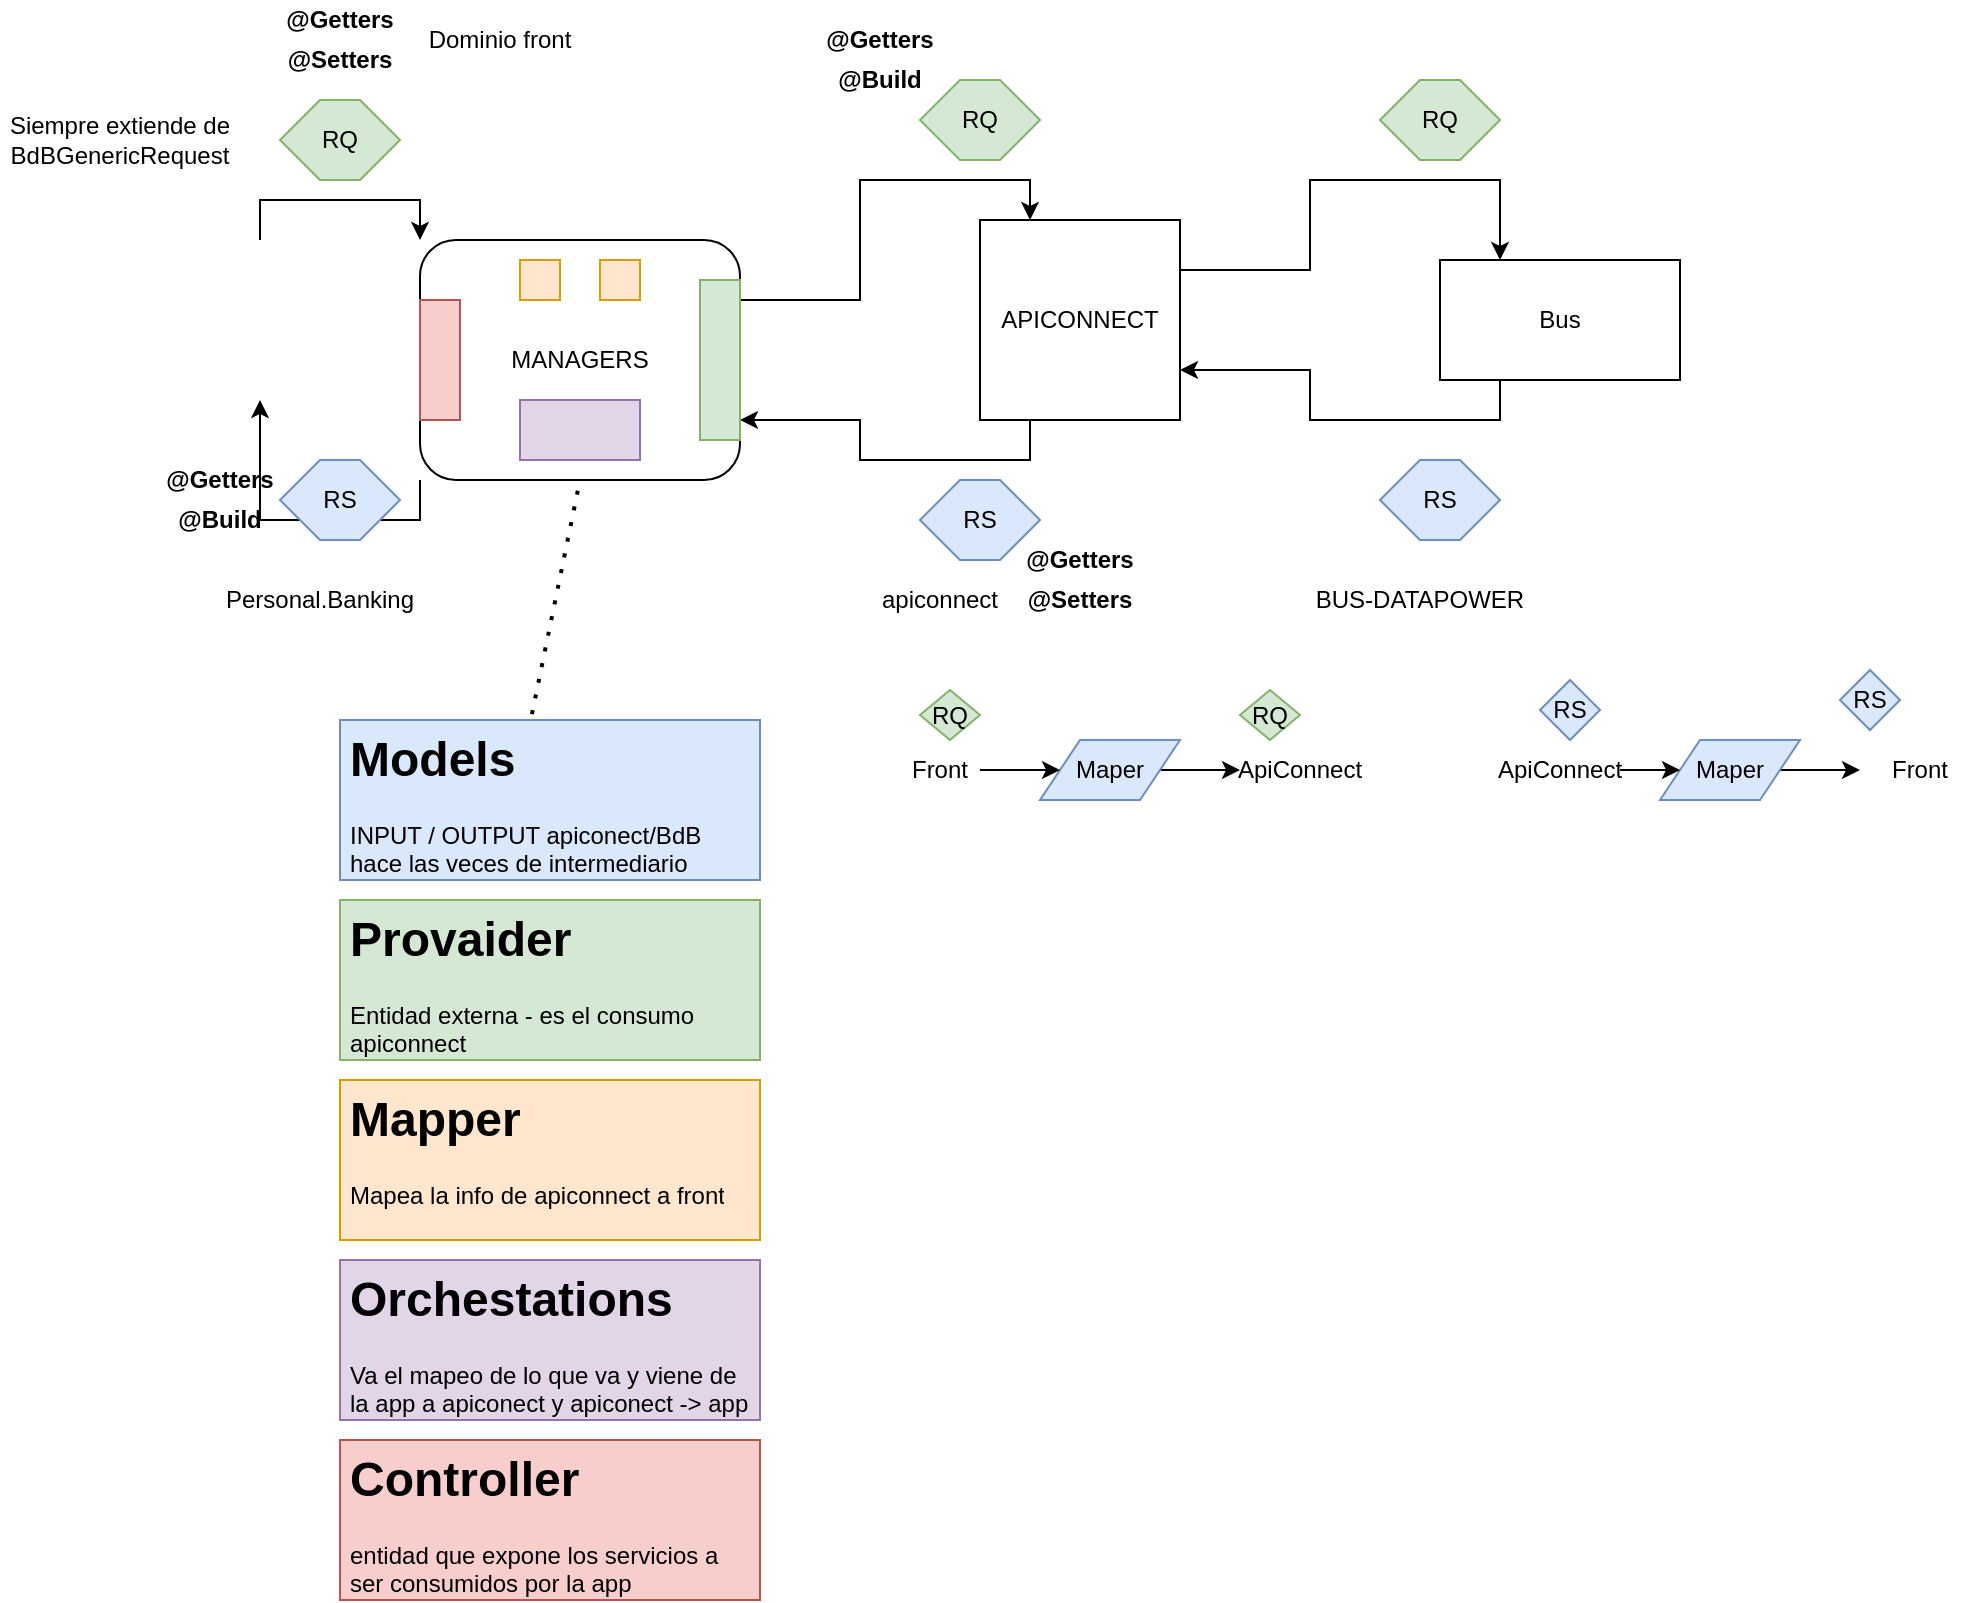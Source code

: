 <mxfile version="14.9.2" type="github">
  <diagram id="oQvwsjByA2I3NB_TEqKx" name="Page-1">
    <mxGraphModel dx="1554" dy="785" grid="1" gridSize="10" guides="1" tooltips="1" connect="1" arrows="1" fold="1" page="1" pageScale="1" pageWidth="1100" pageHeight="850" math="0" shadow="0">
      <root>
        <mxCell id="0" />
        <mxCell id="1" parent="0" />
        <mxCell id="A8x3jaF49j4qQxxztvDG-6" style="edgeStyle=orthogonalEdgeStyle;rounded=0;orthogonalLoop=1;jettySize=auto;html=1;exitX=0.25;exitY=1;exitDx=0;exitDy=0;entryX=1;entryY=0.75;entryDx=0;entryDy=0;" edge="1" parent="1" source="A8x3jaF49j4qQxxztvDG-1" target="A8x3jaF49j4qQxxztvDG-2">
          <mxGeometry relative="1" as="geometry" />
        </mxCell>
        <mxCell id="A8x3jaF49j4qQxxztvDG-20" style="edgeStyle=orthogonalEdgeStyle;rounded=0;orthogonalLoop=1;jettySize=auto;html=1;exitX=1;exitY=0.25;exitDx=0;exitDy=0;entryX=0.25;entryY=0;entryDx=0;entryDy=0;" edge="1" parent="1" source="A8x3jaF49j4qQxxztvDG-1" target="A8x3jaF49j4qQxxztvDG-19">
          <mxGeometry relative="1" as="geometry" />
        </mxCell>
        <mxCell id="A8x3jaF49j4qQxxztvDG-1" value="&lt;div&gt;APICONNECT&lt;/div&gt;" style="whiteSpace=wrap;html=1;aspect=fixed;" vertex="1" parent="1">
          <mxGeometry x="490" y="170" width="100" height="100" as="geometry" />
        </mxCell>
        <mxCell id="A8x3jaF49j4qQxxztvDG-5" style="edgeStyle=orthogonalEdgeStyle;rounded=0;orthogonalLoop=1;jettySize=auto;html=1;exitX=1;exitY=0.25;exitDx=0;exitDy=0;entryX=0.25;entryY=0;entryDx=0;entryDy=0;" edge="1" parent="1" source="A8x3jaF49j4qQxxztvDG-2" target="A8x3jaF49j4qQxxztvDG-1">
          <mxGeometry relative="1" as="geometry">
            <mxPoint x="480" y="195" as="targetPoint" />
          </mxGeometry>
        </mxCell>
        <mxCell id="A8x3jaF49j4qQxxztvDG-12" style="edgeStyle=orthogonalEdgeStyle;rounded=0;orthogonalLoop=1;jettySize=auto;html=1;exitX=0;exitY=1;exitDx=0;exitDy=0;entryX=1;entryY=1;entryDx=0;entryDy=0;" edge="1" parent="1" source="A8x3jaF49j4qQxxztvDG-2" target="A8x3jaF49j4qQxxztvDG-3">
          <mxGeometry relative="1" as="geometry" />
        </mxCell>
        <mxCell id="A8x3jaF49j4qQxxztvDG-2" value="MANAGERS" style="rounded=1;whiteSpace=wrap;html=1;" vertex="1" parent="1">
          <mxGeometry x="210" y="180" width="160" height="120" as="geometry" />
        </mxCell>
        <mxCell id="A8x3jaF49j4qQxxztvDG-11" style="edgeStyle=orthogonalEdgeStyle;rounded=0;orthogonalLoop=1;jettySize=auto;html=1;exitX=1;exitY=0;exitDx=0;exitDy=0;entryX=0;entryY=0;entryDx=0;entryDy=0;" edge="1" parent="1" source="A8x3jaF49j4qQxxztvDG-3" target="A8x3jaF49j4qQxxztvDG-2">
          <mxGeometry relative="1" as="geometry" />
        </mxCell>
        <mxCell id="A8x3jaF49j4qQxxztvDG-3" value="" style="shape=image;html=1;verticalAlign=top;verticalLabelPosition=bottom;labelBackgroundColor=#ffffff;imageAspect=0;aspect=fixed;image=https://cdn1.iconfinder.com/data/icons/seo-outline-colored-free/128/Smartphone_iphone_phone-128.png" vertex="1" parent="1">
          <mxGeometry x="50" y="180" width="80" height="80" as="geometry" />
        </mxCell>
        <mxCell id="A8x3jaF49j4qQxxztvDG-9" value="RQ" style="shape=hexagon;perimeter=hexagonPerimeter2;whiteSpace=wrap;html=1;fixedSize=1;fillColor=#d5e8d4;strokeColor=#82b366;" vertex="1" parent="1">
          <mxGeometry x="140" y="110" width="60" height="40" as="geometry" />
        </mxCell>
        <mxCell id="A8x3jaF49j4qQxxztvDG-13" value="RS" style="shape=hexagon;perimeter=hexagonPerimeter2;whiteSpace=wrap;html=1;fixedSize=1;fillColor=#dae8fc;strokeColor=#6c8ebf;" vertex="1" parent="1">
          <mxGeometry x="140" y="290" width="60" height="40" as="geometry" />
        </mxCell>
        <mxCell id="A8x3jaF49j4qQxxztvDG-14" value="Personal.Banking" style="text;html=1;strokeColor=none;fillColor=none;align=center;verticalAlign=middle;whiteSpace=wrap;rounded=0;" vertex="1" parent="1">
          <mxGeometry x="140" y="350" width="40" height="20" as="geometry" />
        </mxCell>
        <mxCell id="A8x3jaF49j4qQxxztvDG-16" value="RQ" style="shape=hexagon;perimeter=hexagonPerimeter2;whiteSpace=wrap;html=1;fixedSize=1;fillColor=#d5e8d4;strokeColor=#82b366;" vertex="1" parent="1">
          <mxGeometry x="460" y="100" width="60" height="40" as="geometry" />
        </mxCell>
        <mxCell id="A8x3jaF49j4qQxxztvDG-17" value="RS" style="shape=hexagon;perimeter=hexagonPerimeter2;whiteSpace=wrap;html=1;fixedSize=1;fillColor=#dae8fc;strokeColor=#6c8ebf;" vertex="1" parent="1">
          <mxGeometry x="460" y="300" width="60" height="40" as="geometry" />
        </mxCell>
        <mxCell id="A8x3jaF49j4qQxxztvDG-21" style="edgeStyle=orthogonalEdgeStyle;rounded=0;orthogonalLoop=1;jettySize=auto;html=1;exitX=0.25;exitY=1;exitDx=0;exitDy=0;entryX=1;entryY=0.75;entryDx=0;entryDy=0;" edge="1" parent="1" source="A8x3jaF49j4qQxxztvDG-19" target="A8x3jaF49j4qQxxztvDG-1">
          <mxGeometry relative="1" as="geometry" />
        </mxCell>
        <mxCell id="A8x3jaF49j4qQxxztvDG-19" value="Bus" style="rounded=0;whiteSpace=wrap;html=1;" vertex="1" parent="1">
          <mxGeometry x="720" y="190" width="120" height="60" as="geometry" />
        </mxCell>
        <mxCell id="A8x3jaF49j4qQxxztvDG-22" value="RQ" style="shape=hexagon;perimeter=hexagonPerimeter2;whiteSpace=wrap;html=1;fixedSize=1;fillColor=#d5e8d4;strokeColor=#82b366;" vertex="1" parent="1">
          <mxGeometry x="690" y="100" width="60" height="40" as="geometry" />
        </mxCell>
        <mxCell id="A8x3jaF49j4qQxxztvDG-23" value="RS" style="shape=hexagon;perimeter=hexagonPerimeter2;whiteSpace=wrap;html=1;fixedSize=1;fillColor=#dae8fc;strokeColor=#6c8ebf;" vertex="1" parent="1">
          <mxGeometry x="690" y="290" width="60" height="40" as="geometry" />
        </mxCell>
        <mxCell id="A8x3jaF49j4qQxxztvDG-24" value="apiconnect" style="text;html=1;strokeColor=none;fillColor=none;align=center;verticalAlign=middle;whiteSpace=wrap;rounded=0;" vertex="1" parent="1">
          <mxGeometry x="410" y="350" width="120" height="20" as="geometry" />
        </mxCell>
        <mxCell id="A8x3jaF49j4qQxxztvDG-25" value="BUS-DATAPOWER" style="text;html=1;strokeColor=none;fillColor=none;align=center;verticalAlign=middle;whiteSpace=wrap;rounded=0;" vertex="1" parent="1">
          <mxGeometry x="650" y="350" width="120" height="20" as="geometry" />
        </mxCell>
        <mxCell id="A8x3jaF49j4qQxxztvDG-26" value="&lt;h1&gt;Models&lt;/h1&gt;&lt;p&gt;INPUT / OUTPUT apiconect/BdB hace las veces de intermediario&lt;br&gt;&lt;/p&gt;" style="text;html=1;strokeColor=#6c8ebf;fillColor=#dae8fc;spacing=5;spacingTop=-20;whiteSpace=wrap;overflow=hidden;rounded=0;" vertex="1" parent="1">
          <mxGeometry x="170" y="420" width="210" height="80" as="geometry" />
        </mxCell>
        <mxCell id="A8x3jaF49j4qQxxztvDG-27" value="&lt;h1&gt;Provaider&lt;/h1&gt;&lt;p&gt;Entidad externa - es el consumo apiconnect&lt;br&gt;&lt;/p&gt;" style="text;html=1;strokeColor=#82b366;fillColor=#d5e8d4;spacing=5;spacingTop=-20;whiteSpace=wrap;overflow=hidden;rounded=0;" vertex="1" parent="1">
          <mxGeometry x="170" y="510" width="210" height="80" as="geometry" />
        </mxCell>
        <mxCell id="A8x3jaF49j4qQxxztvDG-28" value="&lt;h1&gt;Mapper&lt;br&gt;&lt;/h1&gt;&lt;p&gt;Mapea la info de apiconnect a front&lt;br&gt;&lt;/p&gt;" style="text;html=1;strokeColor=#d79b00;fillColor=#ffe6cc;spacing=5;spacingTop=-20;whiteSpace=wrap;overflow=hidden;rounded=0;" vertex="1" parent="1">
          <mxGeometry x="170" y="600" width="210" height="80" as="geometry" />
        </mxCell>
        <mxCell id="A8x3jaF49j4qQxxztvDG-29" value="&lt;h1&gt;Orchestations&lt;br&gt;&lt;/h1&gt;&lt;p&gt;Va el mapeo de lo que va y viene de la app a apiconect y apiconect -&amp;gt; app&lt;br&gt;&lt;/p&gt;" style="text;html=1;strokeColor=#9673a6;fillColor=#e1d5e7;spacing=5;spacingTop=-20;whiteSpace=wrap;overflow=hidden;rounded=0;" vertex="1" parent="1">
          <mxGeometry x="170" y="690" width="210" height="80" as="geometry" />
        </mxCell>
        <mxCell id="A8x3jaF49j4qQxxztvDG-30" value="&lt;h1&gt;Controller&lt;br&gt;&lt;/h1&gt;&lt;p&gt;entidad que expone los servicios a ser consumidos por la app&lt;br&gt;&lt;/p&gt;" style="text;html=1;strokeColor=#b85450;fillColor=#f8cecc;spacing=5;spacingTop=-20;whiteSpace=wrap;overflow=hidden;rounded=0;" vertex="1" parent="1">
          <mxGeometry x="170" y="780" width="210" height="80" as="geometry" />
        </mxCell>
        <mxCell id="A8x3jaF49j4qQxxztvDG-31" value="" style="endArrow=none;dashed=1;html=1;dashPattern=1 3;strokeWidth=2;entryX=0.5;entryY=1;entryDx=0;entryDy=0;exitX=0.457;exitY=-0.037;exitDx=0;exitDy=0;exitPerimeter=0;" edge="1" parent="1" source="A8x3jaF49j4qQxxztvDG-26" target="A8x3jaF49j4qQxxztvDG-2">
          <mxGeometry width="50" height="50" relative="1" as="geometry">
            <mxPoint x="610" y="580" as="sourcePoint" />
            <mxPoint x="660" y="530" as="targetPoint" />
          </mxGeometry>
        </mxCell>
        <mxCell id="A8x3jaF49j4qQxxztvDG-32" value="&lt;b&gt;@Getters&lt;/b&gt;" style="text;html=1;strokeColor=none;fillColor=none;align=center;verticalAlign=middle;whiteSpace=wrap;rounded=0;" vertex="1" parent="1">
          <mxGeometry x="150" y="60" width="40" height="20" as="geometry" />
        </mxCell>
        <mxCell id="A8x3jaF49j4qQxxztvDG-33" value="&lt;b&gt;@Setters&lt;/b&gt;" style="text;html=1;strokeColor=none;fillColor=none;align=center;verticalAlign=middle;whiteSpace=wrap;rounded=0;" vertex="1" parent="1">
          <mxGeometry x="150" y="80" width="40" height="20" as="geometry" />
        </mxCell>
        <mxCell id="A8x3jaF49j4qQxxztvDG-34" value="&lt;b&gt;@Getters&lt;/b&gt;" style="text;html=1;strokeColor=none;fillColor=none;align=center;verticalAlign=middle;whiteSpace=wrap;rounded=0;" vertex="1" parent="1">
          <mxGeometry x="90" y="290" width="40" height="20" as="geometry" />
        </mxCell>
        <mxCell id="A8x3jaF49j4qQxxztvDG-35" value="&lt;b&gt;@Build&lt;/b&gt;" style="text;html=1;strokeColor=none;fillColor=none;align=center;verticalAlign=middle;whiteSpace=wrap;rounded=0;" vertex="1" parent="1">
          <mxGeometry x="90" y="310" width="40" height="20" as="geometry" />
        </mxCell>
        <mxCell id="A8x3jaF49j4qQxxztvDG-36" value="&lt;b&gt;@Getters&lt;/b&gt;" style="text;html=1;strokeColor=none;fillColor=none;align=center;verticalAlign=middle;whiteSpace=wrap;rounded=0;" vertex="1" parent="1">
          <mxGeometry x="420" y="70" width="40" height="20" as="geometry" />
        </mxCell>
        <mxCell id="A8x3jaF49j4qQxxztvDG-37" value="&lt;b&gt;@Build&lt;/b&gt;" style="text;html=1;strokeColor=none;fillColor=none;align=center;verticalAlign=middle;whiteSpace=wrap;rounded=0;" vertex="1" parent="1">
          <mxGeometry x="420" y="90" width="40" height="20" as="geometry" />
        </mxCell>
        <mxCell id="A8x3jaF49j4qQxxztvDG-38" value="&lt;b&gt;@Getters&lt;/b&gt;" style="text;html=1;strokeColor=none;fillColor=none;align=center;verticalAlign=middle;whiteSpace=wrap;rounded=0;" vertex="1" parent="1">
          <mxGeometry x="520" y="330" width="40" height="20" as="geometry" />
        </mxCell>
        <mxCell id="A8x3jaF49j4qQxxztvDG-39" value="&lt;b&gt;@Setters&lt;/b&gt;" style="text;html=1;strokeColor=none;fillColor=none;align=center;verticalAlign=middle;whiteSpace=wrap;rounded=0;" vertex="1" parent="1">
          <mxGeometry x="520" y="350" width="40" height="20" as="geometry" />
        </mxCell>
        <mxCell id="A8x3jaF49j4qQxxztvDG-40" value="Dominio front" style="text;html=1;strokeColor=none;fillColor=none;align=center;verticalAlign=middle;whiteSpace=wrap;rounded=0;" vertex="1" parent="1">
          <mxGeometry x="190" y="70" width="120" height="20" as="geometry" />
        </mxCell>
        <mxCell id="A8x3jaF49j4qQxxztvDG-42" value="Siempre extiende de BdBGenericRequest" style="text;html=1;strokeColor=none;fillColor=none;align=center;verticalAlign=middle;whiteSpace=wrap;rounded=0;" vertex="1" parent="1">
          <mxGeometry y="120" width="120" height="20" as="geometry" />
        </mxCell>
        <mxCell id="A8x3jaF49j4qQxxztvDG-51" style="edgeStyle=orthogonalEdgeStyle;rounded=0;orthogonalLoop=1;jettySize=auto;html=1;exitX=1;exitY=0.5;exitDx=0;exitDy=0;" edge="1" parent="1" source="A8x3jaF49j4qQxxztvDG-43">
          <mxGeometry relative="1" as="geometry">
            <mxPoint x="620" y="445" as="targetPoint" />
          </mxGeometry>
        </mxCell>
        <mxCell id="A8x3jaF49j4qQxxztvDG-43" value="Maper" style="shape=parallelogram;perimeter=parallelogramPerimeter;whiteSpace=wrap;html=1;fixedSize=1;fillColor=#dae8fc;strokeColor=#6c8ebf;" vertex="1" parent="1">
          <mxGeometry x="520" y="430" width="70" height="30" as="geometry" />
        </mxCell>
        <mxCell id="A8x3jaF49j4qQxxztvDG-46" style="edgeStyle=orthogonalEdgeStyle;rounded=0;orthogonalLoop=1;jettySize=auto;html=1;exitX=1;exitY=0.5;exitDx=0;exitDy=0;" edge="1" parent="1" source="A8x3jaF49j4qQxxztvDG-44" target="A8x3jaF49j4qQxxztvDG-43">
          <mxGeometry relative="1" as="geometry" />
        </mxCell>
        <mxCell id="A8x3jaF49j4qQxxztvDG-44" value="Front" style="text;html=1;strokeColor=none;fillColor=none;align=center;verticalAlign=middle;whiteSpace=wrap;rounded=0;" vertex="1" parent="1">
          <mxGeometry x="450" y="435" width="40" height="20" as="geometry" />
        </mxCell>
        <mxCell id="A8x3jaF49j4qQxxztvDG-48" value="RQ" style="shape=hexagon;perimeter=hexagonPerimeter2;whiteSpace=wrap;html=1;fixedSize=1;fillColor=#d5e8d4;strokeColor=#82b366;" vertex="1" parent="1">
          <mxGeometry x="460" y="405" width="30" height="25" as="geometry" />
        </mxCell>
        <mxCell id="A8x3jaF49j4qQxxztvDG-49" value="ApiConnect" style="text;html=1;strokeColor=none;fillColor=none;align=center;verticalAlign=middle;whiteSpace=wrap;rounded=0;" vertex="1" parent="1">
          <mxGeometry x="630" y="435" width="40" height="20" as="geometry" />
        </mxCell>
        <mxCell id="A8x3jaF49j4qQxxztvDG-52" value="RQ" style="shape=hexagon;perimeter=hexagonPerimeter2;whiteSpace=wrap;html=1;fixedSize=1;fillColor=#d5e8d4;strokeColor=#82b366;size=130;" vertex="1" parent="1">
          <mxGeometry x="620" y="405" width="30" height="25" as="geometry" />
        </mxCell>
        <mxCell id="A8x3jaF49j4qQxxztvDG-55" style="edgeStyle=orthogonalEdgeStyle;rounded=0;orthogonalLoop=1;jettySize=auto;html=1;exitX=1;exitY=0.5;exitDx=0;exitDy=0;" edge="1" parent="1" source="A8x3jaF49j4qQxxztvDG-56">
          <mxGeometry relative="1" as="geometry">
            <mxPoint x="930" y="445" as="targetPoint" />
          </mxGeometry>
        </mxCell>
        <mxCell id="A8x3jaF49j4qQxxztvDG-56" value="Maper" style="shape=parallelogram;perimeter=parallelogramPerimeter;whiteSpace=wrap;html=1;fixedSize=1;fillColor=#dae8fc;strokeColor=#6c8ebf;" vertex="1" parent="1">
          <mxGeometry x="830" y="430" width="70" height="30" as="geometry" />
        </mxCell>
        <mxCell id="A8x3jaF49j4qQxxztvDG-58" value="Front" style="text;html=1;strokeColor=none;fillColor=none;align=center;verticalAlign=middle;whiteSpace=wrap;rounded=0;" vertex="1" parent="1">
          <mxGeometry x="940" y="435" width="40" height="20" as="geometry" />
        </mxCell>
        <mxCell id="A8x3jaF49j4qQxxztvDG-66" style="edgeStyle=orthogonalEdgeStyle;rounded=0;orthogonalLoop=1;jettySize=auto;html=1;entryX=0;entryY=0.5;entryDx=0;entryDy=0;" edge="1" parent="1" target="A8x3jaF49j4qQxxztvDG-56">
          <mxGeometry relative="1" as="geometry">
            <mxPoint x="810" y="445" as="sourcePoint" />
          </mxGeometry>
        </mxCell>
        <mxCell id="A8x3jaF49j4qQxxztvDG-60" value="ApiConnect" style="text;html=1;strokeColor=none;fillColor=none;align=center;verticalAlign=middle;whiteSpace=wrap;rounded=0;" vertex="1" parent="1">
          <mxGeometry x="760" y="435" width="40" height="20" as="geometry" />
        </mxCell>
        <mxCell id="A8x3jaF49j4qQxxztvDG-62" value="RS" style="shape=hexagon;perimeter=hexagonPerimeter2;whiteSpace=wrap;html=1;fixedSize=1;fillColor=#dae8fc;strokeColor=#6c8ebf;size=340;" vertex="1" parent="1">
          <mxGeometry x="770" y="400" width="30" height="30" as="geometry" />
        </mxCell>
        <mxCell id="A8x3jaF49j4qQxxztvDG-65" value="RS" style="shape=hexagon;perimeter=hexagonPerimeter2;whiteSpace=wrap;html=1;fixedSize=1;fillColor=#dae8fc;strokeColor=#6c8ebf;size=340;" vertex="1" parent="1">
          <mxGeometry x="920" y="395" width="30" height="30" as="geometry" />
        </mxCell>
        <mxCell id="A8x3jaF49j4qQxxztvDG-67" value="" style="rounded=0;whiteSpace=wrap;html=1;fillColor=#d5e8d4;strokeColor=#82b366;" vertex="1" parent="1">
          <mxGeometry x="350" y="200" width="20" height="80" as="geometry" />
        </mxCell>
        <mxCell id="A8x3jaF49j4qQxxztvDG-68" value="" style="rounded=0;whiteSpace=wrap;html=1;fillColor=#e1d5e7;strokeColor=#9673a6;" vertex="1" parent="1">
          <mxGeometry x="260" y="260" width="60" height="30" as="geometry" />
        </mxCell>
        <mxCell id="A8x3jaF49j4qQxxztvDG-69" value="" style="whiteSpace=wrap;html=1;aspect=fixed;fillColor=#ffe6cc;strokeColor=#d79b00;" vertex="1" parent="1">
          <mxGeometry x="260" y="190" width="20" height="20" as="geometry" />
        </mxCell>
        <mxCell id="A8x3jaF49j4qQxxztvDG-70" value="" style="whiteSpace=wrap;html=1;aspect=fixed;fillColor=#ffe6cc;strokeColor=#d79b00;" vertex="1" parent="1">
          <mxGeometry x="300" y="190" width="20" height="20" as="geometry" />
        </mxCell>
        <mxCell id="A8x3jaF49j4qQxxztvDG-71" value="" style="rounded=0;whiteSpace=wrap;html=1;fillColor=#f8cecc;strokeColor=#b85450;" vertex="1" parent="1">
          <mxGeometry x="210" y="210" width="20" height="60" as="geometry" />
        </mxCell>
      </root>
    </mxGraphModel>
  </diagram>
</mxfile>
